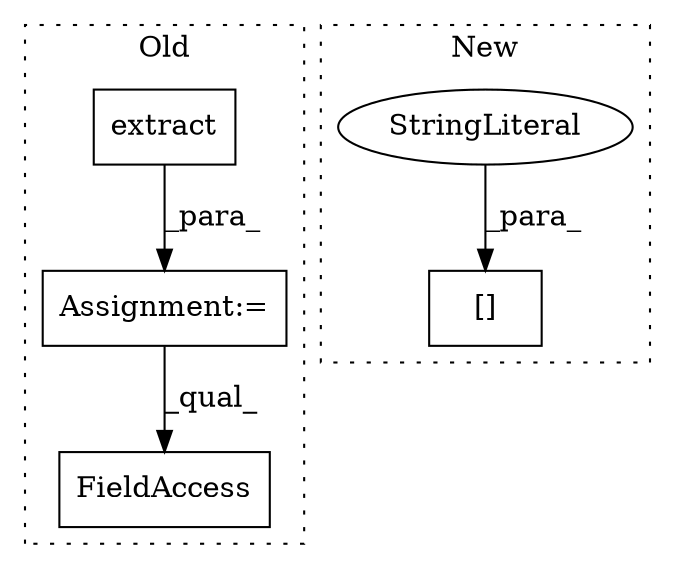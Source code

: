 digraph G {
subgraph cluster0 {
1 [label="extract" a="32" s="620,645" l="8,1" shape="box"];
4 [label="FieldAccess" a="22" s="783" l="58" shape="box"];
5 [label="Assignment:=" a="7" s="593" l="1" shape="box"];
label = "Old";
style="dotted";
}
subgraph cluster1 {
2 [label="[]" a="2" s="925,943" l="9,1" shape="box"];
3 [label="StringLiteral" a="45" s="934" l="9" shape="ellipse"];
label = "New";
style="dotted";
}
1 -> 5 [label="_para_"];
3 -> 2 [label="_para_"];
5 -> 4 [label="_qual_"];
}